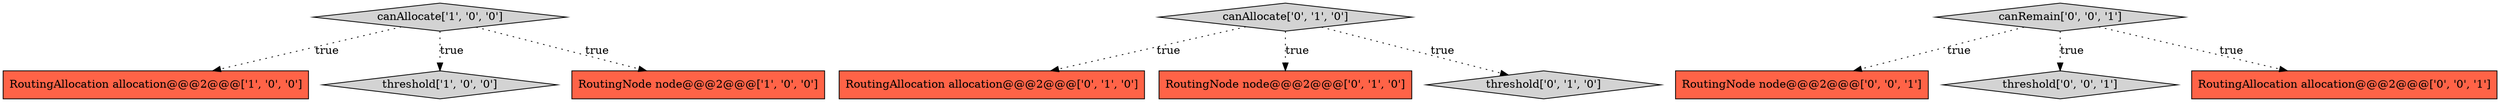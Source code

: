 digraph {
1 [style = filled, label = "RoutingAllocation allocation@@@2@@@['1', '0', '0']", fillcolor = tomato, shape = box image = "AAA0AAABBB1BBB"];
7 [style = filled, label = "RoutingAllocation allocation@@@2@@@['0', '1', '0']", fillcolor = tomato, shape = box image = "AAA0AAABBB2BBB"];
5 [style = filled, label = "RoutingNode node@@@2@@@['0', '1', '0']", fillcolor = tomato, shape = box image = "AAA0AAABBB2BBB"];
10 [style = filled, label = "RoutingNode node@@@2@@@['0', '0', '1']", fillcolor = tomato, shape = box image = "AAA0AAABBB3BBB"];
3 [style = filled, label = "threshold['1', '0', '0']", fillcolor = lightgray, shape = diamond image = "AAA0AAABBB1BBB"];
9 [style = filled, label = "threshold['0', '0', '1']", fillcolor = lightgray, shape = diamond image = "AAA0AAABBB3BBB"];
6 [style = filled, label = "threshold['0', '1', '0']", fillcolor = lightgray, shape = diamond image = "AAA0AAABBB2BBB"];
8 [style = filled, label = "RoutingAllocation allocation@@@2@@@['0', '0', '1']", fillcolor = tomato, shape = box image = "AAA0AAABBB3BBB"];
4 [style = filled, label = "canAllocate['0', '1', '0']", fillcolor = lightgray, shape = diamond image = "AAA0AAABBB2BBB"];
11 [style = filled, label = "canRemain['0', '0', '1']", fillcolor = lightgray, shape = diamond image = "AAA0AAABBB3BBB"];
0 [style = filled, label = "canAllocate['1', '0', '0']", fillcolor = lightgray, shape = diamond image = "AAA0AAABBB1BBB"];
2 [style = filled, label = "RoutingNode node@@@2@@@['1', '0', '0']", fillcolor = tomato, shape = box image = "AAA0AAABBB1BBB"];
0->2 [style = dotted, label="true"];
4->5 [style = dotted, label="true"];
11->9 [style = dotted, label="true"];
0->3 [style = dotted, label="true"];
11->8 [style = dotted, label="true"];
0->1 [style = dotted, label="true"];
4->6 [style = dotted, label="true"];
11->10 [style = dotted, label="true"];
4->7 [style = dotted, label="true"];
}
